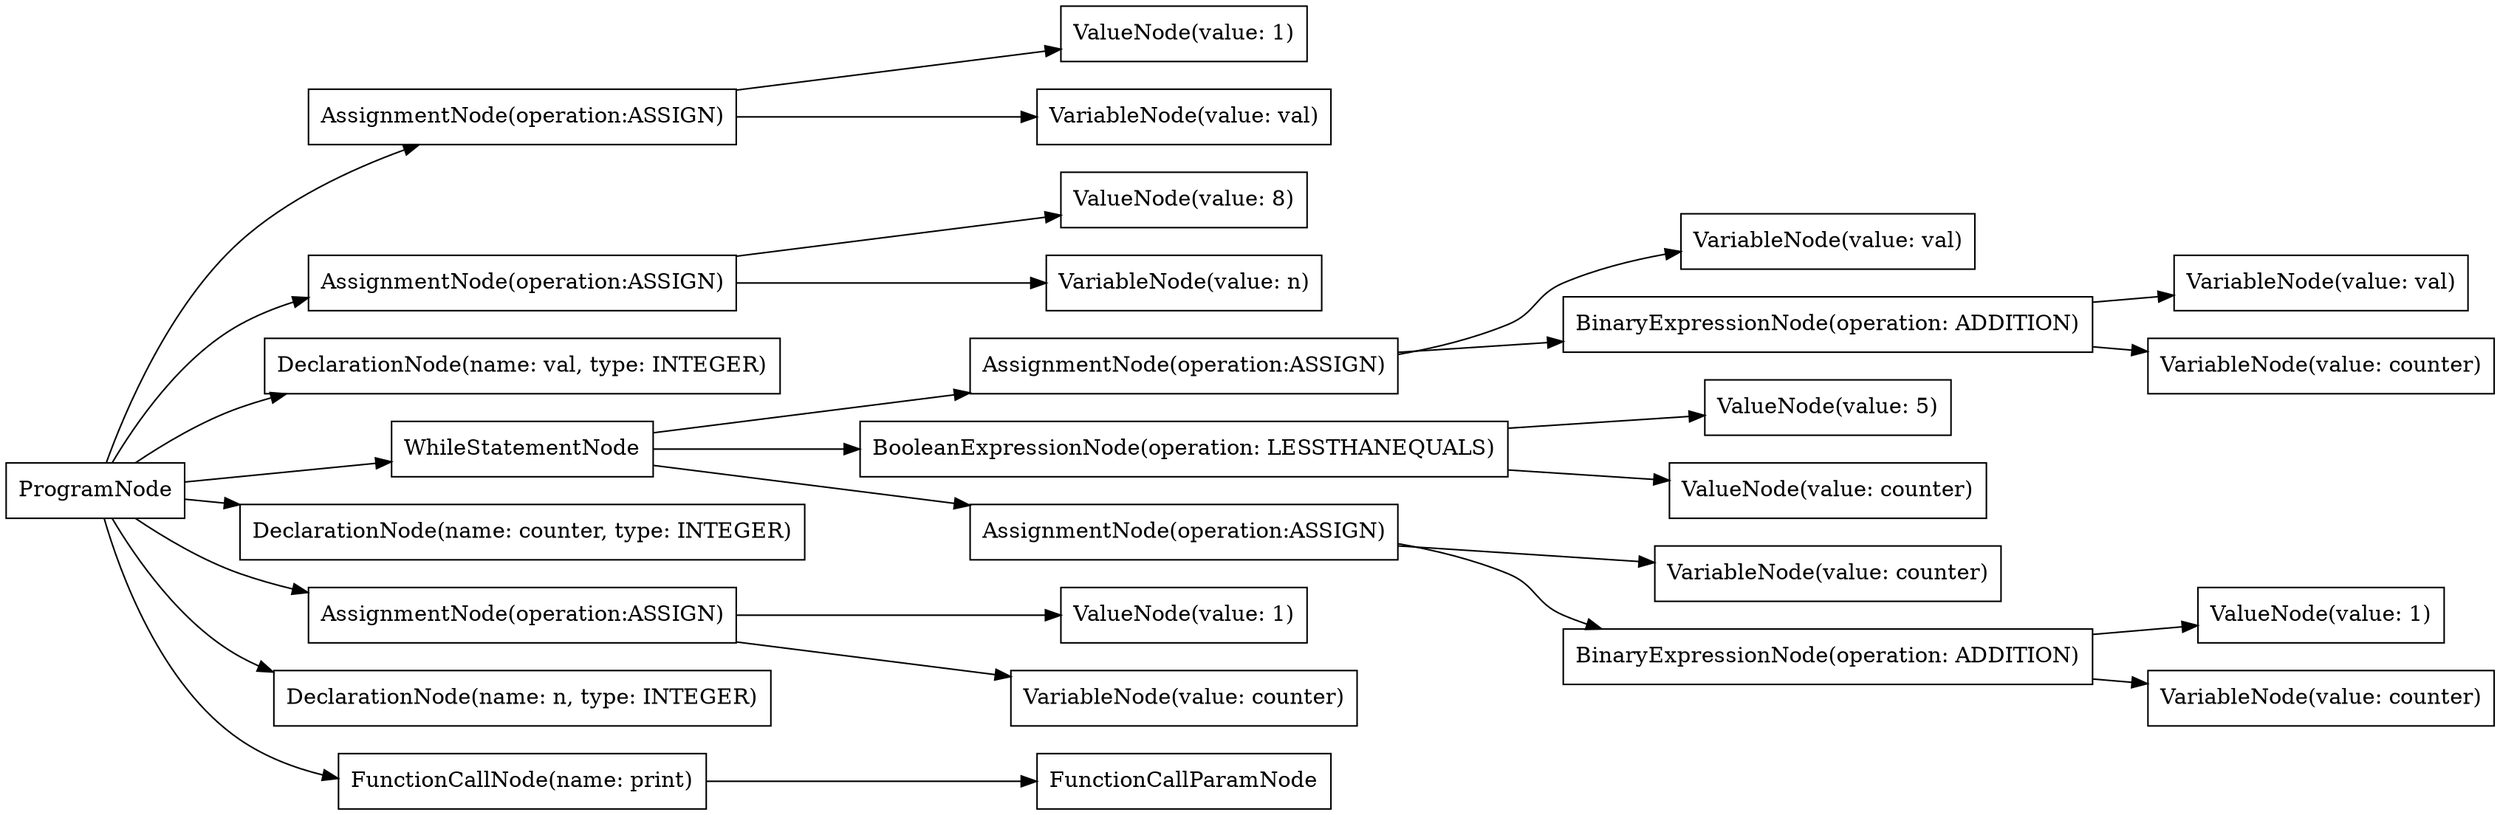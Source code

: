 digraph G {
rankdir=LR
"b7b24ce8-f79b-4a8b-bfaa-8bbf0fb2caad" [label="AssignmentNode(operation:ASSIGN)" shape="box"];
"6db4b2d1-4a70-415b-b060-a462e0e1d8ed" [label="ValueNode(value: 1)" shape="box"];
"43c5c0b5-dfeb-4615-a72d-35fefcb1506c" [label="AssignmentNode(operation:ASSIGN)" shape="box"];
"eae9e841-13c4-4dd1-8b71-0fde42019ed3" [label="ValueNode(value: 1)" shape="box"];
"e74df841-1208-466d-abe7-190174cebac6" [label="ValueNode(value: 5)" shape="box"];
"231ef698-5078-4b72-b94f-91daa33c0c2d" [label="FunctionCallParamNode" shape="box"];
"aad3d78e-6588-42f1-a760-6444ab962cdc" [label="ValueNode(value: 1)" shape="box"];
"59f7876b-2bfb-4f94-878b-a0d520e3da85" [label="AssignmentNode(operation:ASSIGN)" shape="box"];
"438b572f-a180-4a5f-b9e3-a898a9e59f29" [label="VariableNode(value: val)" shape="box"];
"ab48e32b-9177-4508-b02b-da86749e6a63" [label="BooleanExpressionNode(operation: LESSTHANEQUALS)" shape="box"];
"538a80c2-b8ed-4963-a157-c9950273147a" [label="DeclarationNode(name: val, type: INTEGER)" shape="box"];
"db167e01-27b6-46a8-9225-5585c92ddf56" [label="VariableNode(value: counter)" shape="box"];
"9b126b8c-a99e-4039-b090-d3dcf8640f42" [label="WhileStatementNode" shape="box"];
"352160fa-cfc6-4f3b-af58-876f92d9bf5c" [label="VariableNode(value: val)" shape="box"];
"c460d34d-e82b-4bd7-8b57-c45448824d0b" [label="DeclarationNode(name: counter, type: INTEGER)" shape="box"];
"bf69dfc4-2a37-43ed-82bb-c1a48fc2f277" [label="VariableNode(value: counter)" shape="box"];
"b750693e-af9c-4f28-9e93-f9a6d471fc80" [label="ProgramNode" shape="box"];
"3f5c3746-8592-48d8-8914-c242271dba39" [label="VariableNode(value: counter)" shape="box"];
"21383239-2ee0-419e-b625-a7a0e91b2a05" [label="VariableNode(value: counter)" shape="box"];
"0b8df685-1496-4ba8-8a7e-8ce06964a5aa" [label="ValueNode(value: counter)" shape="box"];
"10f69288-7772-4eea-8597-d68063422a14" [label="ValueNode(value: 8)" shape="box"];
"18684400-5d59-4c8c-b10c-c0036e116a8f" [label="AssignmentNode(operation:ASSIGN)" shape="box"];
"2b59724d-a878-4e72-8486-833334c09207" [label="VariableNode(value: val)" shape="box"];
"49002638-999f-49d4-9283-0ec3eb637efd" [label="DeclarationNode(name: n, type: INTEGER)" shape="box"];
"1db4c782-d18c-4378-a9fb-39f2971adcbe" [label="VariableNode(value: n)" shape="box"];
"0e167673-73ff-4610-9541-a29f1f1bcb60" [label="BinaryExpressionNode(operation: ADDITION)" shape="box"];
"35b879ba-2018-4639-adfc-490681ec26c5" [label="BinaryExpressionNode(operation: ADDITION)" shape="box"];
"0dd8f62f-7460-4e74-9b80-f008364cca52" [label="AssignmentNode(operation:ASSIGN)" shape="box"];
"317003d5-0e09-4909-a23f-af6c7ae4c2ef" [label="FunctionCallNode(name: print)" shape="box"];
"b750693e-af9c-4f28-9e93-f9a6d471fc80" -> "49002638-999f-49d4-9283-0ec3eb637efd";
"b750693e-af9c-4f28-9e93-f9a6d471fc80" -> "538a80c2-b8ed-4963-a157-c9950273147a";
"b750693e-af9c-4f28-9e93-f9a6d471fc80" -> "c460d34d-e82b-4bd7-8b57-c45448824d0b";
"b750693e-af9c-4f28-9e93-f9a6d471fc80" -> "59f7876b-2bfb-4f94-878b-a0d520e3da85";
"59f7876b-2bfb-4f94-878b-a0d520e3da85" -> "1db4c782-d18c-4378-a9fb-39f2971adcbe";
"59f7876b-2bfb-4f94-878b-a0d520e3da85" -> "10f69288-7772-4eea-8597-d68063422a14";
"b750693e-af9c-4f28-9e93-f9a6d471fc80" -> "b7b24ce8-f79b-4a8b-bfaa-8bbf0fb2caad";
"b7b24ce8-f79b-4a8b-bfaa-8bbf0fb2caad" -> "438b572f-a180-4a5f-b9e3-a898a9e59f29";
"b7b24ce8-f79b-4a8b-bfaa-8bbf0fb2caad" -> "6db4b2d1-4a70-415b-b060-a462e0e1d8ed";
"b750693e-af9c-4f28-9e93-f9a6d471fc80" -> "18684400-5d59-4c8c-b10c-c0036e116a8f";
"18684400-5d59-4c8c-b10c-c0036e116a8f" -> "bf69dfc4-2a37-43ed-82bb-c1a48fc2f277";
"18684400-5d59-4c8c-b10c-c0036e116a8f" -> "aad3d78e-6588-42f1-a760-6444ab962cdc";
"b750693e-af9c-4f28-9e93-f9a6d471fc80" -> "317003d5-0e09-4909-a23f-af6c7ae4c2ef";
"317003d5-0e09-4909-a23f-af6c7ae4c2ef" -> "231ef698-5078-4b72-b94f-91daa33c0c2d";
"b750693e-af9c-4f28-9e93-f9a6d471fc80" -> "9b126b8c-a99e-4039-b090-d3dcf8640f42";
"9b126b8c-a99e-4039-b090-d3dcf8640f42" -> "ab48e32b-9177-4508-b02b-da86749e6a63";
"ab48e32b-9177-4508-b02b-da86749e6a63" -> "0b8df685-1496-4ba8-8a7e-8ce06964a5aa";
"ab48e32b-9177-4508-b02b-da86749e6a63" -> "e74df841-1208-466d-abe7-190174cebac6";
"9b126b8c-a99e-4039-b090-d3dcf8640f42" -> "43c5c0b5-dfeb-4615-a72d-35fefcb1506c";
"43c5c0b5-dfeb-4615-a72d-35fefcb1506c" -> "2b59724d-a878-4e72-8486-833334c09207";
"43c5c0b5-dfeb-4615-a72d-35fefcb1506c" -> "0e167673-73ff-4610-9541-a29f1f1bcb60";
"0e167673-73ff-4610-9541-a29f1f1bcb60" -> "352160fa-cfc6-4f3b-af58-876f92d9bf5c";
"0e167673-73ff-4610-9541-a29f1f1bcb60" -> "21383239-2ee0-419e-b625-a7a0e91b2a05";
"9b126b8c-a99e-4039-b090-d3dcf8640f42" -> "0dd8f62f-7460-4e74-9b80-f008364cca52";
"0dd8f62f-7460-4e74-9b80-f008364cca52" -> "db167e01-27b6-46a8-9225-5585c92ddf56";
"0dd8f62f-7460-4e74-9b80-f008364cca52" -> "35b879ba-2018-4639-adfc-490681ec26c5";
"35b879ba-2018-4639-adfc-490681ec26c5" -> "3f5c3746-8592-48d8-8914-c242271dba39";
"35b879ba-2018-4639-adfc-490681ec26c5" -> "eae9e841-13c4-4dd1-8b71-0fde42019ed3";
}